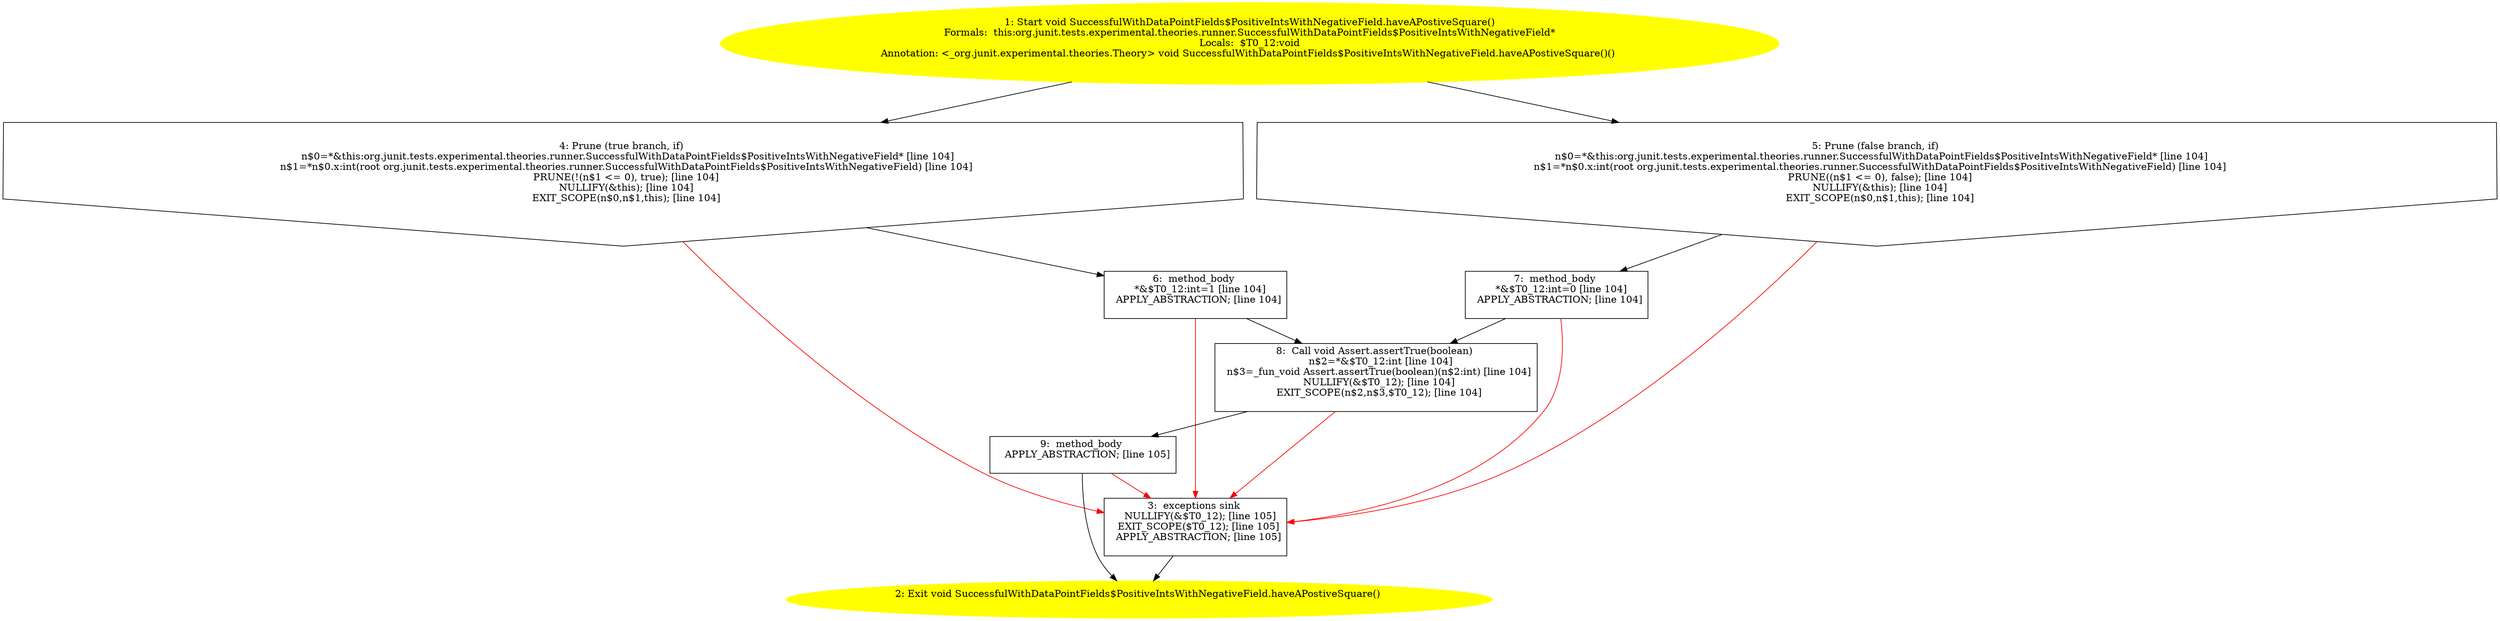 /* @generated */
digraph cfg {
"org.junit.tests.experimental.theories.runner.SuccessfulWithDataPointFields$PositiveIntsWithNegativeF.d8ab83c2845ac1a6f7fb141e97d93cce_1" [label="1: Start void SuccessfulWithDataPointFields$PositiveIntsWithNegativeField.haveAPostiveSquare()\nFormals:  this:org.junit.tests.experimental.theories.runner.SuccessfulWithDataPointFields$PositiveIntsWithNegativeField*\nLocals:  $T0_12:void\nAnnotation: <_org.junit.experimental.theories.Theory> void SuccessfulWithDataPointFields$PositiveIntsWithNegativeField.haveAPostiveSquare()() \n  " color=yellow style=filled]
	

	 "org.junit.tests.experimental.theories.runner.SuccessfulWithDataPointFields$PositiveIntsWithNegativeF.d8ab83c2845ac1a6f7fb141e97d93cce_1" -> "org.junit.tests.experimental.theories.runner.SuccessfulWithDataPointFields$PositiveIntsWithNegativeF.d8ab83c2845ac1a6f7fb141e97d93cce_4" ;
	 "org.junit.tests.experimental.theories.runner.SuccessfulWithDataPointFields$PositiveIntsWithNegativeF.d8ab83c2845ac1a6f7fb141e97d93cce_1" -> "org.junit.tests.experimental.theories.runner.SuccessfulWithDataPointFields$PositiveIntsWithNegativeF.d8ab83c2845ac1a6f7fb141e97d93cce_5" ;
"org.junit.tests.experimental.theories.runner.SuccessfulWithDataPointFields$PositiveIntsWithNegativeF.d8ab83c2845ac1a6f7fb141e97d93cce_2" [label="2: Exit void SuccessfulWithDataPointFields$PositiveIntsWithNegativeField.haveAPostiveSquare() \n  " color=yellow style=filled]
	

"org.junit.tests.experimental.theories.runner.SuccessfulWithDataPointFields$PositiveIntsWithNegativeF.d8ab83c2845ac1a6f7fb141e97d93cce_3" [label="3:  exceptions sink \n   NULLIFY(&$T0_12); [line 105]\n  EXIT_SCOPE($T0_12); [line 105]\n  APPLY_ABSTRACTION; [line 105]\n " shape="box"]
	

	 "org.junit.tests.experimental.theories.runner.SuccessfulWithDataPointFields$PositiveIntsWithNegativeF.d8ab83c2845ac1a6f7fb141e97d93cce_3" -> "org.junit.tests.experimental.theories.runner.SuccessfulWithDataPointFields$PositiveIntsWithNegativeF.d8ab83c2845ac1a6f7fb141e97d93cce_2" ;
"org.junit.tests.experimental.theories.runner.SuccessfulWithDataPointFields$PositiveIntsWithNegativeF.d8ab83c2845ac1a6f7fb141e97d93cce_4" [label="4: Prune (true branch, if) \n   n$0=*&this:org.junit.tests.experimental.theories.runner.SuccessfulWithDataPointFields$PositiveIntsWithNegativeField* [line 104]\n  n$1=*n$0.x:int(root org.junit.tests.experimental.theories.runner.SuccessfulWithDataPointFields$PositiveIntsWithNegativeField) [line 104]\n  PRUNE(!(n$1 <= 0), true); [line 104]\n  NULLIFY(&this); [line 104]\n  EXIT_SCOPE(n$0,n$1,this); [line 104]\n " shape="invhouse"]
	

	 "org.junit.tests.experimental.theories.runner.SuccessfulWithDataPointFields$PositiveIntsWithNegativeF.d8ab83c2845ac1a6f7fb141e97d93cce_4" -> "org.junit.tests.experimental.theories.runner.SuccessfulWithDataPointFields$PositiveIntsWithNegativeF.d8ab83c2845ac1a6f7fb141e97d93cce_6" ;
	 "org.junit.tests.experimental.theories.runner.SuccessfulWithDataPointFields$PositiveIntsWithNegativeF.d8ab83c2845ac1a6f7fb141e97d93cce_4" -> "org.junit.tests.experimental.theories.runner.SuccessfulWithDataPointFields$PositiveIntsWithNegativeF.d8ab83c2845ac1a6f7fb141e97d93cce_3" [color="red" ];
"org.junit.tests.experimental.theories.runner.SuccessfulWithDataPointFields$PositiveIntsWithNegativeF.d8ab83c2845ac1a6f7fb141e97d93cce_5" [label="5: Prune (false branch, if) \n   n$0=*&this:org.junit.tests.experimental.theories.runner.SuccessfulWithDataPointFields$PositiveIntsWithNegativeField* [line 104]\n  n$1=*n$0.x:int(root org.junit.tests.experimental.theories.runner.SuccessfulWithDataPointFields$PositiveIntsWithNegativeField) [line 104]\n  PRUNE((n$1 <= 0), false); [line 104]\n  NULLIFY(&this); [line 104]\n  EXIT_SCOPE(n$0,n$1,this); [line 104]\n " shape="invhouse"]
	

	 "org.junit.tests.experimental.theories.runner.SuccessfulWithDataPointFields$PositiveIntsWithNegativeF.d8ab83c2845ac1a6f7fb141e97d93cce_5" -> "org.junit.tests.experimental.theories.runner.SuccessfulWithDataPointFields$PositiveIntsWithNegativeF.d8ab83c2845ac1a6f7fb141e97d93cce_7" ;
	 "org.junit.tests.experimental.theories.runner.SuccessfulWithDataPointFields$PositiveIntsWithNegativeF.d8ab83c2845ac1a6f7fb141e97d93cce_5" -> "org.junit.tests.experimental.theories.runner.SuccessfulWithDataPointFields$PositiveIntsWithNegativeF.d8ab83c2845ac1a6f7fb141e97d93cce_3" [color="red" ];
"org.junit.tests.experimental.theories.runner.SuccessfulWithDataPointFields$PositiveIntsWithNegativeF.d8ab83c2845ac1a6f7fb141e97d93cce_6" [label="6:  method_body \n   *&$T0_12:int=1 [line 104]\n  APPLY_ABSTRACTION; [line 104]\n " shape="box"]
	

	 "org.junit.tests.experimental.theories.runner.SuccessfulWithDataPointFields$PositiveIntsWithNegativeF.d8ab83c2845ac1a6f7fb141e97d93cce_6" -> "org.junit.tests.experimental.theories.runner.SuccessfulWithDataPointFields$PositiveIntsWithNegativeF.d8ab83c2845ac1a6f7fb141e97d93cce_8" ;
	 "org.junit.tests.experimental.theories.runner.SuccessfulWithDataPointFields$PositiveIntsWithNegativeF.d8ab83c2845ac1a6f7fb141e97d93cce_6" -> "org.junit.tests.experimental.theories.runner.SuccessfulWithDataPointFields$PositiveIntsWithNegativeF.d8ab83c2845ac1a6f7fb141e97d93cce_3" [color="red" ];
"org.junit.tests.experimental.theories.runner.SuccessfulWithDataPointFields$PositiveIntsWithNegativeF.d8ab83c2845ac1a6f7fb141e97d93cce_7" [label="7:  method_body \n   *&$T0_12:int=0 [line 104]\n  APPLY_ABSTRACTION; [line 104]\n " shape="box"]
	

	 "org.junit.tests.experimental.theories.runner.SuccessfulWithDataPointFields$PositiveIntsWithNegativeF.d8ab83c2845ac1a6f7fb141e97d93cce_7" -> "org.junit.tests.experimental.theories.runner.SuccessfulWithDataPointFields$PositiveIntsWithNegativeF.d8ab83c2845ac1a6f7fb141e97d93cce_8" ;
	 "org.junit.tests.experimental.theories.runner.SuccessfulWithDataPointFields$PositiveIntsWithNegativeF.d8ab83c2845ac1a6f7fb141e97d93cce_7" -> "org.junit.tests.experimental.theories.runner.SuccessfulWithDataPointFields$PositiveIntsWithNegativeF.d8ab83c2845ac1a6f7fb141e97d93cce_3" [color="red" ];
"org.junit.tests.experimental.theories.runner.SuccessfulWithDataPointFields$PositiveIntsWithNegativeF.d8ab83c2845ac1a6f7fb141e97d93cce_8" [label="8:  Call void Assert.assertTrue(boolean) \n   n$2=*&$T0_12:int [line 104]\n  n$3=_fun_void Assert.assertTrue(boolean)(n$2:int) [line 104]\n  NULLIFY(&$T0_12); [line 104]\n  EXIT_SCOPE(n$2,n$3,$T0_12); [line 104]\n " shape="box"]
	

	 "org.junit.tests.experimental.theories.runner.SuccessfulWithDataPointFields$PositiveIntsWithNegativeF.d8ab83c2845ac1a6f7fb141e97d93cce_8" -> "org.junit.tests.experimental.theories.runner.SuccessfulWithDataPointFields$PositiveIntsWithNegativeF.d8ab83c2845ac1a6f7fb141e97d93cce_9" ;
	 "org.junit.tests.experimental.theories.runner.SuccessfulWithDataPointFields$PositiveIntsWithNegativeF.d8ab83c2845ac1a6f7fb141e97d93cce_8" -> "org.junit.tests.experimental.theories.runner.SuccessfulWithDataPointFields$PositiveIntsWithNegativeF.d8ab83c2845ac1a6f7fb141e97d93cce_3" [color="red" ];
"org.junit.tests.experimental.theories.runner.SuccessfulWithDataPointFields$PositiveIntsWithNegativeF.d8ab83c2845ac1a6f7fb141e97d93cce_9" [label="9:  method_body \n   APPLY_ABSTRACTION; [line 105]\n " shape="box"]
	

	 "org.junit.tests.experimental.theories.runner.SuccessfulWithDataPointFields$PositiveIntsWithNegativeF.d8ab83c2845ac1a6f7fb141e97d93cce_9" -> "org.junit.tests.experimental.theories.runner.SuccessfulWithDataPointFields$PositiveIntsWithNegativeF.d8ab83c2845ac1a6f7fb141e97d93cce_2" ;
	 "org.junit.tests.experimental.theories.runner.SuccessfulWithDataPointFields$PositiveIntsWithNegativeF.d8ab83c2845ac1a6f7fb141e97d93cce_9" -> "org.junit.tests.experimental.theories.runner.SuccessfulWithDataPointFields$PositiveIntsWithNegativeF.d8ab83c2845ac1a6f7fb141e97d93cce_3" [color="red" ];
}
